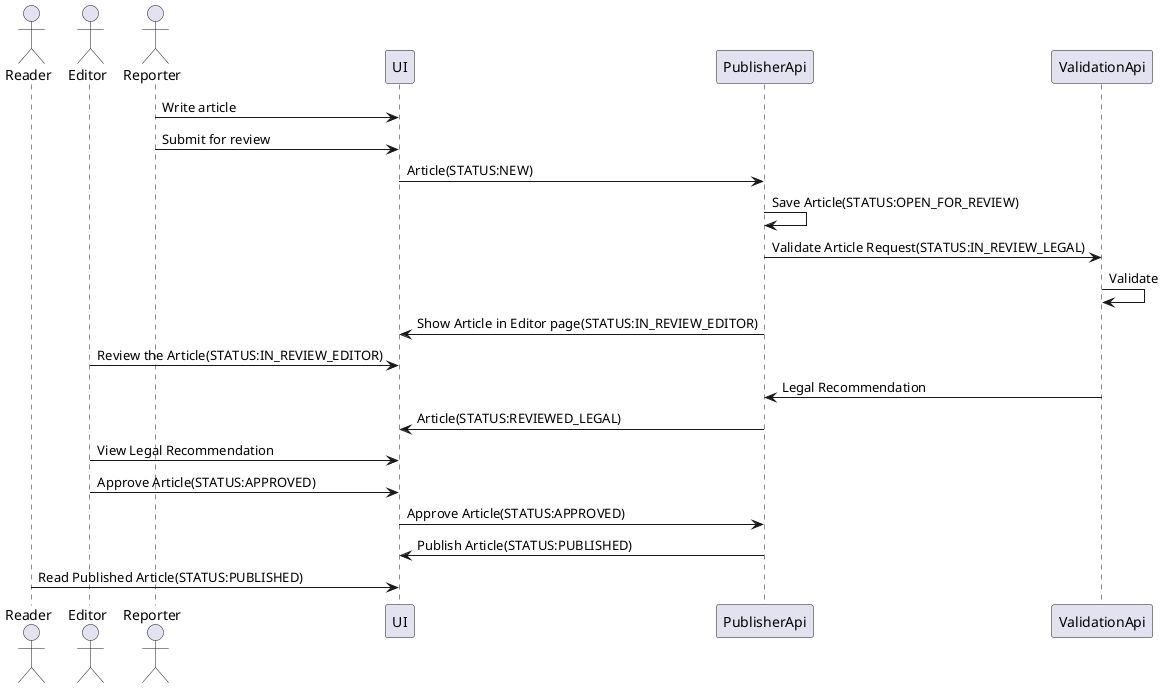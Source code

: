 @startuml
'Approved without any changes flow.
actor Reader
actor Editor
actor Reporter
participant UI
participant PublisherApi
participant ValidationApi
Reporter -> UI: Write article
Reporter -> UI: Submit for review
UI -> PublisherApi: Article(STATUS:NEW)
PublisherApi -> PublisherApi: Save Article(STATUS:OPEN_FOR_REVIEW)
PublisherApi -> ValidationApi: Validate Article Request(STATUS:IN_REVIEW_LEGAL)
ValidationApi -> ValidationApi: Validate
PublisherApi -> UI: Show Article in Editor page(STATUS:IN_REVIEW_EDITOR)
Editor -> UI: Review the Article(STATUS:IN_REVIEW_EDITOR)
ValidationApi -> PublisherApi: Legal Recommendation
PublisherApi -> UI:Article(STATUS:REVIEWED_LEGAL)
Editor -> UI:View Legal Recommendation
Editor -> UI: Approve Article(STATUS:APPROVED)
UI -> PublisherApi: Approve Article(STATUS:APPROVED)
PublisherApi -> UI : Publish Article(STATUS:PUBLISHED)
Reader -> UI: Read Published Article(STATUS:PUBLISHED)
@enduml

